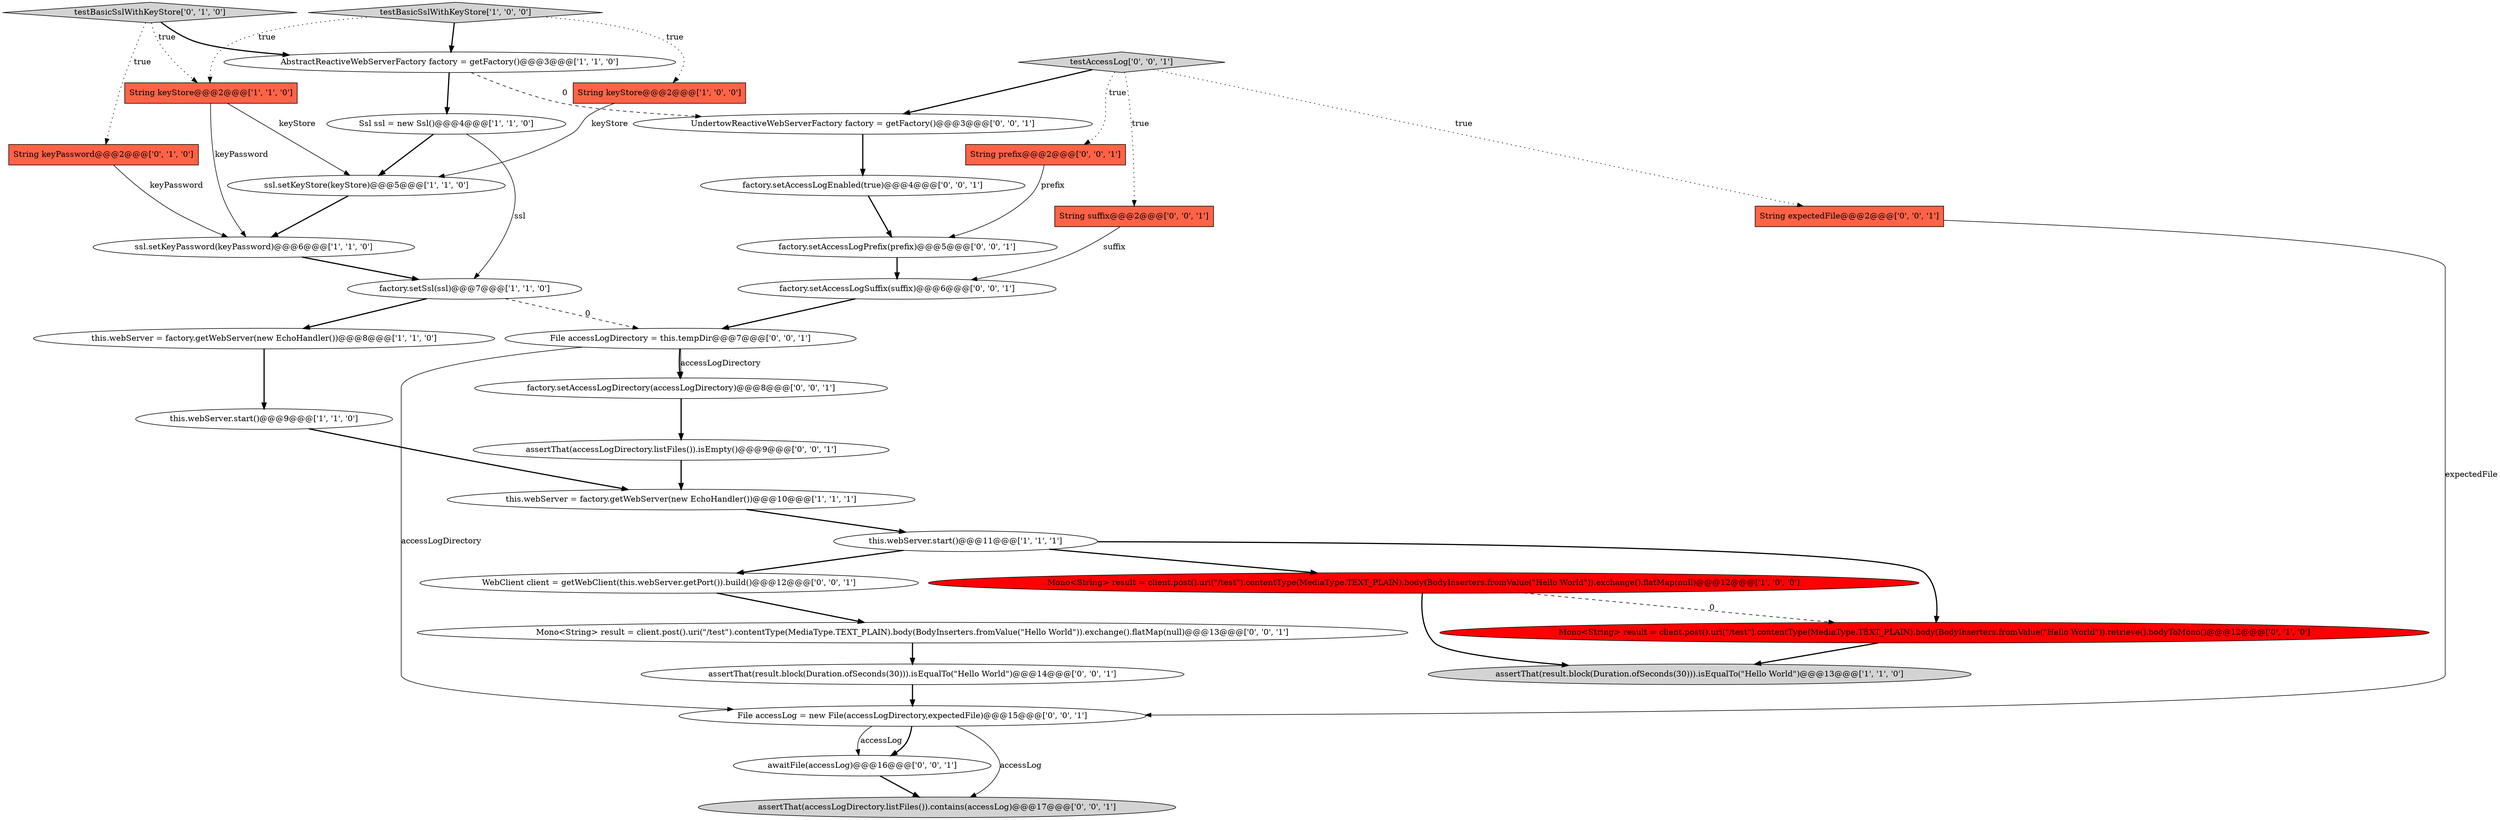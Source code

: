 digraph {
1 [style = filled, label = "ssl.setKeyStore(keyStore)@@@5@@@['1', '1', '0']", fillcolor = white, shape = ellipse image = "AAA0AAABBB1BBB"];
25 [style = filled, label = "Mono<String> result = client.post().uri(\"/test\").contentType(MediaType.TEXT_PLAIN).body(BodyInserters.fromValue(\"Hello World\")).exchange().flatMap(null)@@@13@@@['0', '0', '1']", fillcolor = white, shape = ellipse image = "AAA0AAABBB3BBB"];
32 [style = filled, label = "factory.setAccessLogSuffix(suffix)@@@6@@@['0', '0', '1']", fillcolor = white, shape = ellipse image = "AAA0AAABBB3BBB"];
23 [style = filled, label = "awaitFile(accessLog)@@@16@@@['0', '0', '1']", fillcolor = white, shape = ellipse image = "AAA0AAABBB3BBB"];
16 [style = filled, label = "Mono<String> result = client.post().uri(\"/test\").contentType(MediaType.TEXT_PLAIN).body(BodyInserters.fromValue(\"Hello World\")).retrieve().bodyToMono()@@@12@@@['0', '1', '0']", fillcolor = red, shape = ellipse image = "AAA1AAABBB2BBB"];
14 [style = filled, label = "String keyPassword@@@2@@@['0', '1', '0']", fillcolor = tomato, shape = box image = "AAA0AAABBB2BBB"];
20 [style = filled, label = "String prefix@@@2@@@['0', '0', '1']", fillcolor = tomato, shape = box image = "AAA0AAABBB3BBB"];
13 [style = filled, label = "this.webServer = factory.getWebServer(new EchoHandler())@@@8@@@['1', '1', '0']", fillcolor = white, shape = ellipse image = "AAA0AAABBB1BBB"];
19 [style = filled, label = "String expectedFile@@@2@@@['0', '0', '1']", fillcolor = tomato, shape = box image = "AAA0AAABBB3BBB"];
17 [style = filled, label = "assertThat(accessLogDirectory.listFiles()).isEmpty()@@@9@@@['0', '0', '1']", fillcolor = white, shape = ellipse image = "AAA0AAABBB3BBB"];
22 [style = filled, label = "assertThat(accessLogDirectory.listFiles()).contains(accessLog)@@@17@@@['0', '0', '1']", fillcolor = lightgray, shape = ellipse image = "AAA0AAABBB3BBB"];
24 [style = filled, label = "String suffix@@@2@@@['0', '0', '1']", fillcolor = tomato, shape = box image = "AAA0AAABBB3BBB"];
28 [style = filled, label = "factory.setAccessLogPrefix(prefix)@@@5@@@['0', '0', '1']", fillcolor = white, shape = ellipse image = "AAA0AAABBB3BBB"];
31 [style = filled, label = "File accessLogDirectory = this.tempDir@@@7@@@['0', '0', '1']", fillcolor = white, shape = ellipse image = "AAA0AAABBB3BBB"];
30 [style = filled, label = "factory.setAccessLogDirectory(accessLogDirectory)@@@8@@@['0', '0', '1']", fillcolor = white, shape = ellipse image = "AAA0AAABBB3BBB"];
33 [style = filled, label = "factory.setAccessLogEnabled(true)@@@4@@@['0', '0', '1']", fillcolor = white, shape = ellipse image = "AAA0AAABBB3BBB"];
2 [style = filled, label = "this.webServer.start()@@@11@@@['1', '1', '1']", fillcolor = white, shape = ellipse image = "AAA0AAABBB1BBB"];
6 [style = filled, label = "assertThat(result.block(Duration.ofSeconds(30))).isEqualTo(\"Hello World\")@@@13@@@['1', '1', '0']", fillcolor = lightgray, shape = ellipse image = "AAA0AAABBB1BBB"];
9 [style = filled, label = "String keyStore@@@2@@@['1', '1', '0']", fillcolor = tomato, shape = box image = "AAA0AAABBB1BBB"];
21 [style = filled, label = "testAccessLog['0', '0', '1']", fillcolor = lightgray, shape = diamond image = "AAA0AAABBB3BBB"];
3 [style = filled, label = "this.webServer.start()@@@9@@@['1', '1', '0']", fillcolor = white, shape = ellipse image = "AAA0AAABBB1BBB"];
0 [style = filled, label = "AbstractReactiveWebServerFactory factory = getFactory()@@@3@@@['1', '1', '0']", fillcolor = white, shape = ellipse image = "AAA0AAABBB1BBB"];
12 [style = filled, label = "Mono<String> result = client.post().uri(\"/test\").contentType(MediaType.TEXT_PLAIN).body(BodyInserters.fromValue(\"Hello World\")).exchange().flatMap(null)@@@12@@@['1', '0', '0']", fillcolor = red, shape = ellipse image = "AAA1AAABBB1BBB"];
4 [style = filled, label = "ssl.setKeyPassword(keyPassword)@@@6@@@['1', '1', '0']", fillcolor = white, shape = ellipse image = "AAA0AAABBB1BBB"];
7 [style = filled, label = "String keyStore@@@2@@@['1', '0', '0']", fillcolor = tomato, shape = box image = "AAA0AAABBB1BBB"];
8 [style = filled, label = "factory.setSsl(ssl)@@@7@@@['1', '1', '0']", fillcolor = white, shape = ellipse image = "AAA0AAABBB1BBB"];
26 [style = filled, label = "WebClient client = getWebClient(this.webServer.getPort()).build()@@@12@@@['0', '0', '1']", fillcolor = white, shape = ellipse image = "AAA0AAABBB3BBB"];
29 [style = filled, label = "assertThat(result.block(Duration.ofSeconds(30))).isEqualTo(\"Hello World\")@@@14@@@['0', '0', '1']", fillcolor = white, shape = ellipse image = "AAA0AAABBB3BBB"];
5 [style = filled, label = "testBasicSslWithKeyStore['1', '0', '0']", fillcolor = lightgray, shape = diamond image = "AAA0AAABBB1BBB"];
18 [style = filled, label = "File accessLog = new File(accessLogDirectory,expectedFile)@@@15@@@['0', '0', '1']", fillcolor = white, shape = ellipse image = "AAA0AAABBB3BBB"];
15 [style = filled, label = "testBasicSslWithKeyStore['0', '1', '0']", fillcolor = lightgray, shape = diamond image = "AAA0AAABBB2BBB"];
27 [style = filled, label = "UndertowReactiveWebServerFactory factory = getFactory()@@@3@@@['0', '0', '1']", fillcolor = white, shape = ellipse image = "AAA0AAABBB3BBB"];
10 [style = filled, label = "Ssl ssl = new Ssl()@@@4@@@['1', '1', '0']", fillcolor = white, shape = ellipse image = "AAA0AAABBB1BBB"];
11 [style = filled, label = "this.webServer = factory.getWebServer(new EchoHandler())@@@10@@@['1', '1', '1']", fillcolor = white, shape = ellipse image = "AAA0AAABBB1BBB"];
24->32 [style = solid, label="suffix"];
19->18 [style = solid, label="expectedFile"];
1->4 [style = bold, label=""];
2->26 [style = bold, label=""];
30->17 [style = bold, label=""];
21->20 [style = dotted, label="true"];
18->23 [style = bold, label=""];
21->27 [style = bold, label=""];
12->16 [style = dashed, label="0"];
16->6 [style = bold, label=""];
33->28 [style = bold, label=""];
26->25 [style = bold, label=""];
9->4 [style = solid, label="keyPassword"];
3->11 [style = bold, label=""];
14->4 [style = solid, label="keyPassword"];
0->27 [style = dashed, label="0"];
25->29 [style = bold, label=""];
15->14 [style = dotted, label="true"];
12->6 [style = bold, label=""];
18->22 [style = solid, label="accessLog"];
11->2 [style = bold, label=""];
2->12 [style = bold, label=""];
15->9 [style = dotted, label="true"];
18->23 [style = solid, label="accessLog"];
28->32 [style = bold, label=""];
29->18 [style = bold, label=""];
0->10 [style = bold, label=""];
31->30 [style = solid, label="accessLogDirectory"];
31->18 [style = solid, label="accessLogDirectory"];
9->1 [style = solid, label="keyStore"];
23->22 [style = bold, label=""];
13->3 [style = bold, label=""];
5->0 [style = bold, label=""];
21->24 [style = dotted, label="true"];
5->7 [style = dotted, label="true"];
20->28 [style = solid, label="prefix"];
15->0 [style = bold, label=""];
21->19 [style = dotted, label="true"];
31->30 [style = bold, label=""];
7->1 [style = solid, label="keyStore"];
5->9 [style = dotted, label="true"];
4->8 [style = bold, label=""];
27->33 [style = bold, label=""];
8->31 [style = dashed, label="0"];
10->8 [style = solid, label="ssl"];
10->1 [style = bold, label=""];
32->31 [style = bold, label=""];
8->13 [style = bold, label=""];
17->11 [style = bold, label=""];
2->16 [style = bold, label=""];
}
